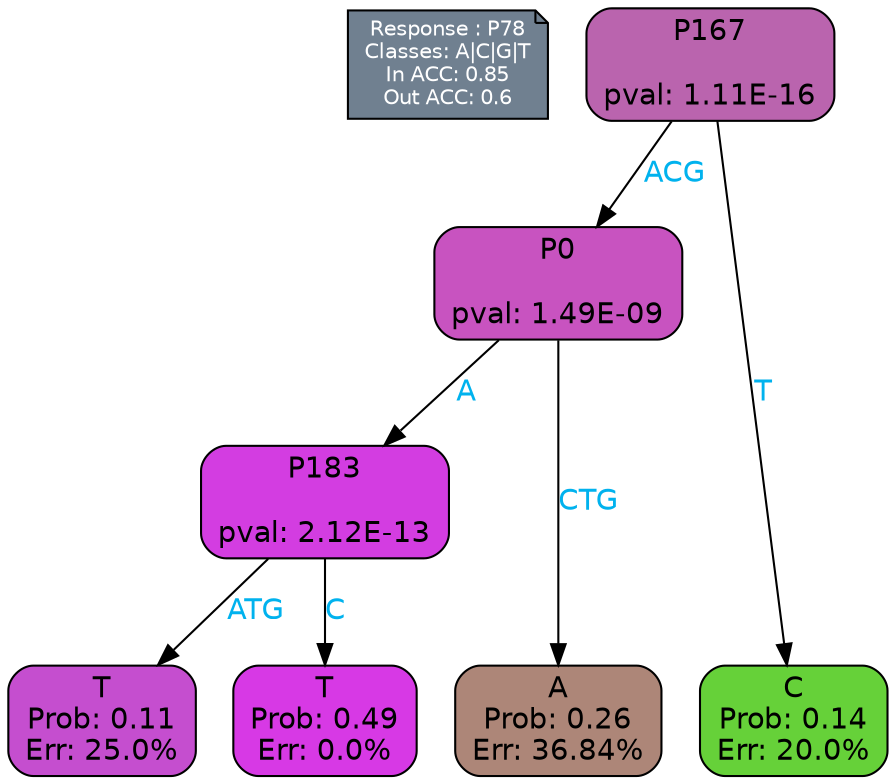 digraph Tree {
node [shape=box, style="filled, rounded", color="black", fontname=helvetica] ;
graph [ranksep=equally, splines=polylines, bgcolor=transparent, dpi=600] ;
edge [fontname=helvetica] ;
LEGEND [label="Response : P78
Classes: A|C|G|T
In ACC: 0.85
Out ACC: 0.6
",shape=note,align=left,style=filled,fillcolor="slategray",fontcolor="white",fontsize=10];1 [label="P167

pval: 1.11E-16", fillcolor="#ba64ae"] ;
2 [label="P0

pval: 1.49E-09", fillcolor="#c853c0"] ;
3 [label="P183

pval: 2.12E-13", fillcolor="#d33de1"] ;
4 [label="T
Prob: 0.11
Err: 25.0%", fillcolor="#c54ecf"] ;
5 [label="T
Prob: 0.49
Err: 0.0%", fillcolor="#d739e5"] ;
6 [label="A
Prob: 0.26
Err: 36.84%", fillcolor="#ad8678"] ;
7 [label="C
Prob: 0.14
Err: 20.0%", fillcolor="#66d139"] ;
1 -> 2 [label="ACG",fontcolor=deepskyblue2] ;
1 -> 7 [label="T",fontcolor=deepskyblue2] ;
2 -> 3 [label="A",fontcolor=deepskyblue2] ;
2 -> 6 [label="CTG",fontcolor=deepskyblue2] ;
3 -> 4 [label="ATG",fontcolor=deepskyblue2] ;
3 -> 5 [label="C",fontcolor=deepskyblue2] ;
{rank = same; 4;5;6;7;}{rank = same; LEGEND;1;}}